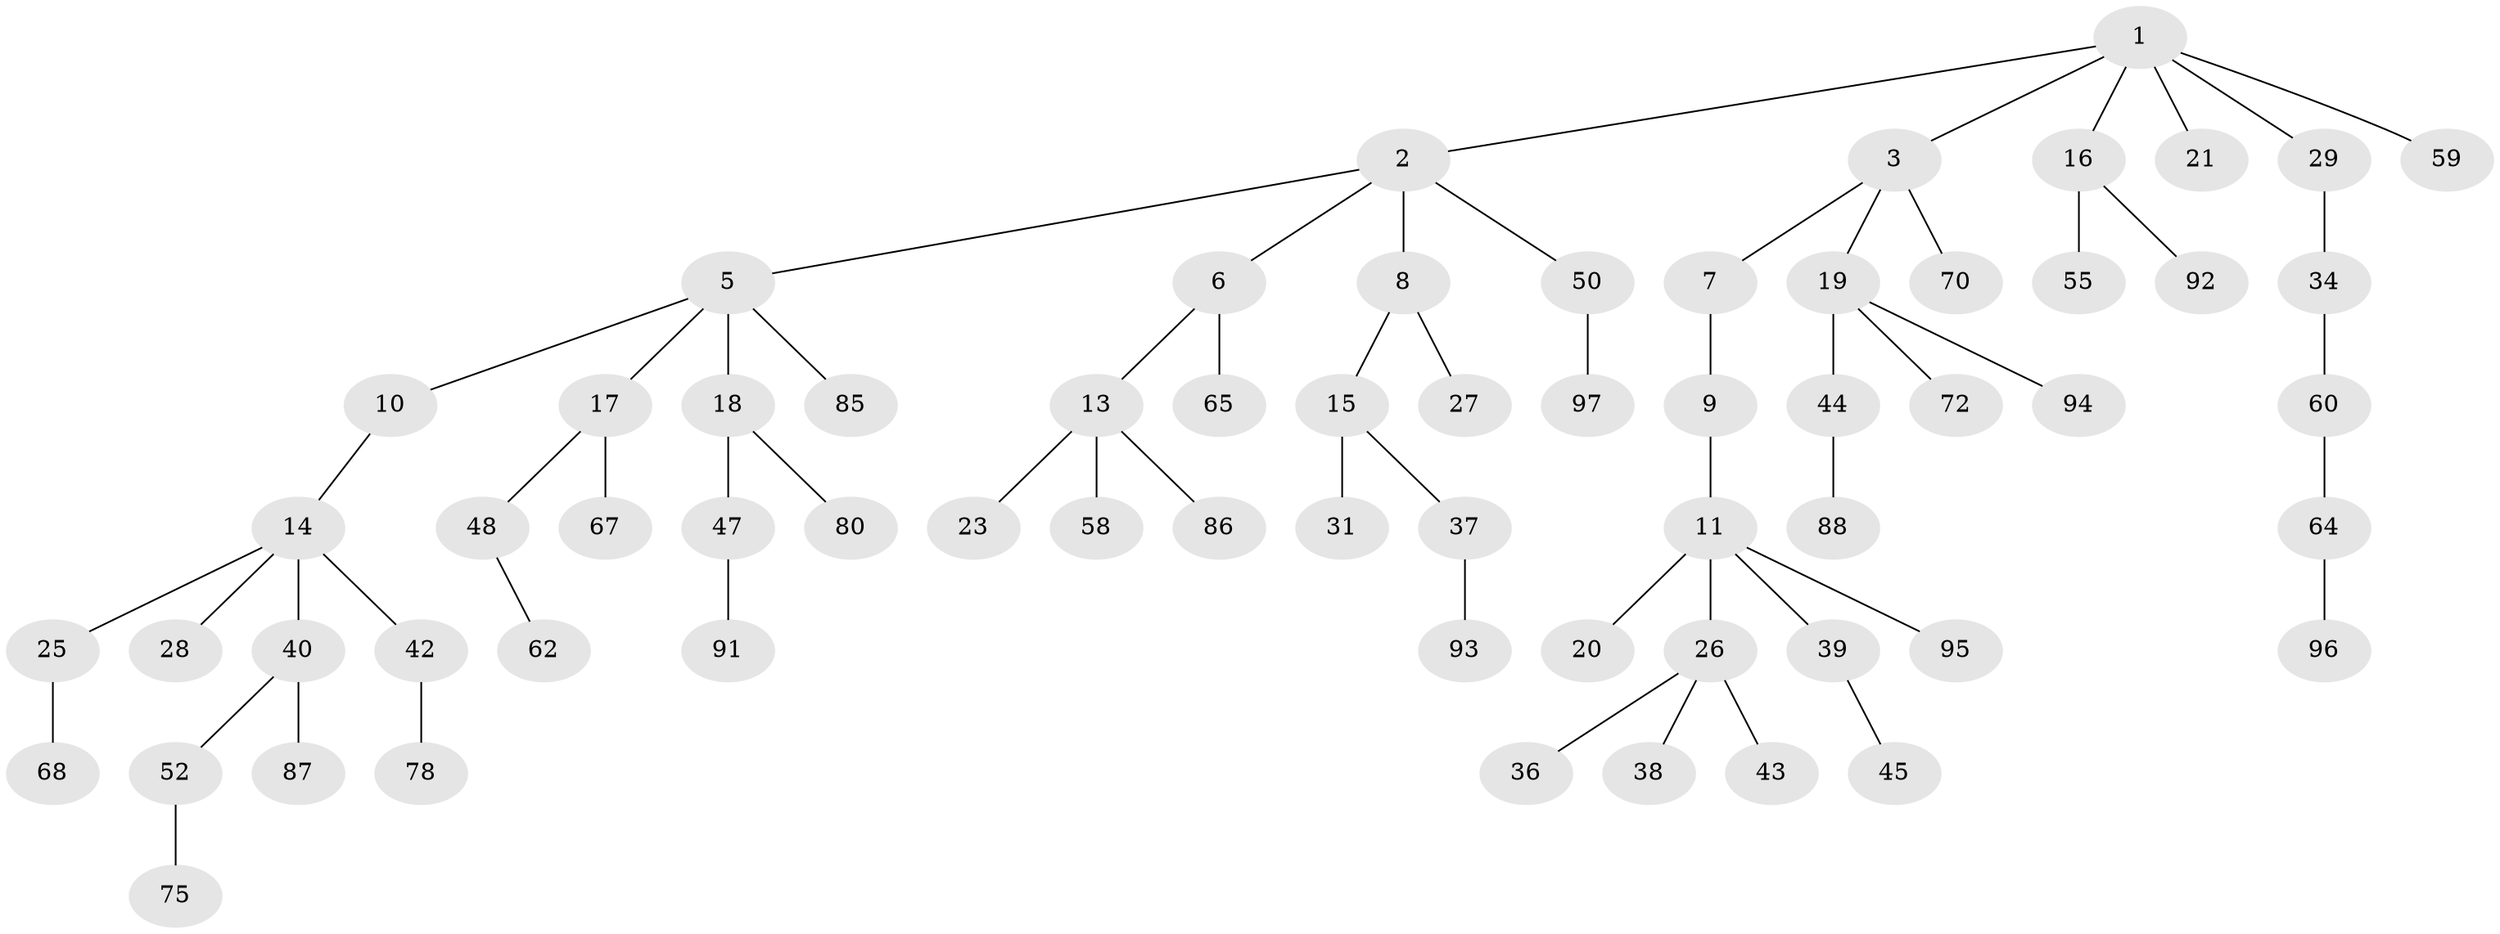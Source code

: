 // Generated by graph-tools (version 1.1) at 2025/24/03/03/25 07:24:06]
// undirected, 65 vertices, 64 edges
graph export_dot {
graph [start="1"]
  node [color=gray90,style=filled];
  1 [super="+33"];
  2 [super="+4"];
  3 [super="+24"];
  5 [super="+49"];
  6 [super="+12"];
  7;
  8 [super="+63"];
  9;
  10;
  11 [super="+35"];
  13 [super="+22"];
  14 [super="+84"];
  15 [super="+32"];
  16 [super="+51"];
  17 [super="+30"];
  18 [super="+57"];
  19 [super="+69"];
  20;
  21 [super="+53"];
  23;
  25;
  26 [super="+41"];
  27;
  28;
  29 [super="+56"];
  31 [super="+46"];
  34;
  36 [super="+61"];
  37 [super="+76"];
  38 [super="+89"];
  39;
  40 [super="+81"];
  42;
  43;
  44;
  45 [super="+54"];
  47 [super="+73"];
  48 [super="+79"];
  50 [super="+66"];
  52;
  55 [super="+77"];
  58;
  59;
  60;
  62 [super="+71"];
  64 [super="+74"];
  65;
  67 [super="+83"];
  68 [super="+82"];
  70;
  72;
  75;
  78;
  80;
  85;
  86;
  87;
  88 [super="+90"];
  91;
  92;
  93;
  94;
  95;
  96;
  97;
  1 -- 2;
  1 -- 3;
  1 -- 16;
  1 -- 21;
  1 -- 29;
  1 -- 59;
  2 -- 50;
  2 -- 5;
  2 -- 6;
  2 -- 8;
  3 -- 7;
  3 -- 19;
  3 -- 70;
  5 -- 10;
  5 -- 17;
  5 -- 18;
  5 -- 85;
  6 -- 65;
  6 -- 13;
  7 -- 9;
  8 -- 15;
  8 -- 27;
  9 -- 11;
  10 -- 14;
  11 -- 20;
  11 -- 26;
  11 -- 95;
  11 -- 39;
  13 -- 58;
  13 -- 86;
  13 -- 23;
  14 -- 25;
  14 -- 28;
  14 -- 40;
  14 -- 42;
  15 -- 31;
  15 -- 37;
  16 -- 55;
  16 -- 92;
  17 -- 48;
  17 -- 67;
  18 -- 47;
  18 -- 80;
  19 -- 44;
  19 -- 72;
  19 -- 94;
  25 -- 68;
  26 -- 36;
  26 -- 38;
  26 -- 43;
  29 -- 34;
  34 -- 60;
  37 -- 93;
  39 -- 45;
  40 -- 52;
  40 -- 87;
  42 -- 78;
  44 -- 88;
  47 -- 91;
  48 -- 62;
  50 -- 97;
  52 -- 75;
  60 -- 64;
  64 -- 96;
}
